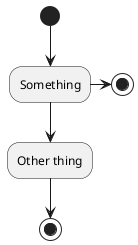 {
  "sha1": "qar4x9alczw9hf0gljec69mgq65kr2y",
  "insertion": {
    "when": "2024-06-04T17:28:42.200Z",
    "user": "plantuml@gmail.com"
  }
}
@startuml
(*) --> "Something" as A1
-right-> (*1)
A1 --> "Other thing" as A2
--> (*2)
@enduml
